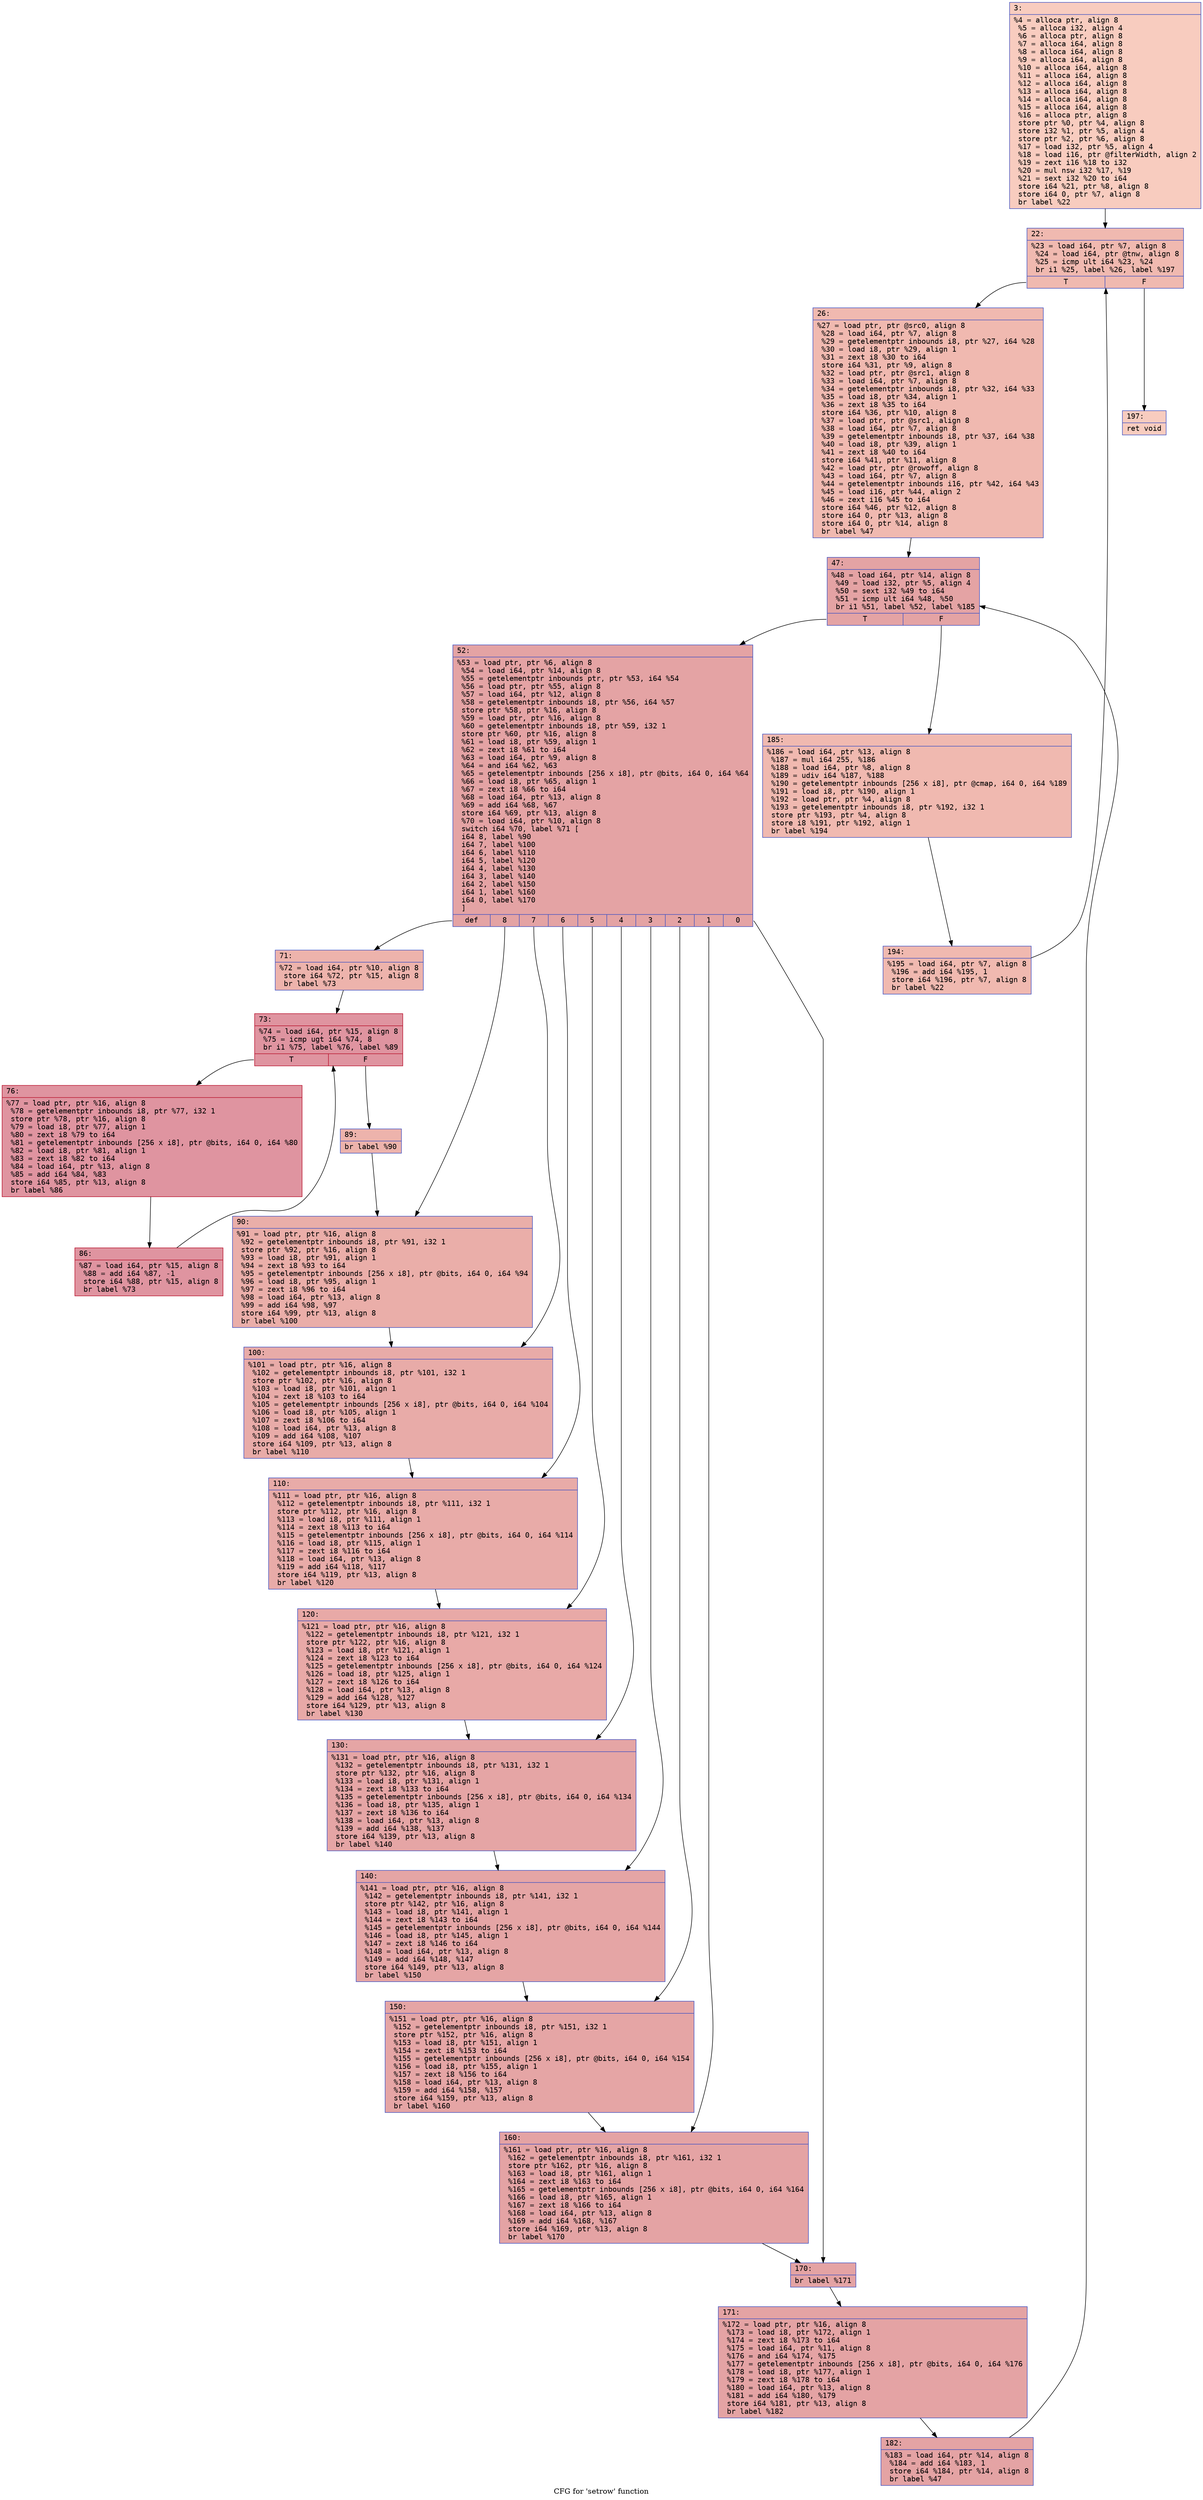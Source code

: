 digraph "CFG for 'setrow' function" {
	label="CFG for 'setrow' function";

	Node0x60000159ed00 [shape=record,color="#3d50c3ff", style=filled, fillcolor="#f08b6e70" fontname="Courier",label="{3:\l|  %4 = alloca ptr, align 8\l  %5 = alloca i32, align 4\l  %6 = alloca ptr, align 8\l  %7 = alloca i64, align 8\l  %8 = alloca i64, align 8\l  %9 = alloca i64, align 8\l  %10 = alloca i64, align 8\l  %11 = alloca i64, align 8\l  %12 = alloca i64, align 8\l  %13 = alloca i64, align 8\l  %14 = alloca i64, align 8\l  %15 = alloca i64, align 8\l  %16 = alloca ptr, align 8\l  store ptr %0, ptr %4, align 8\l  store i32 %1, ptr %5, align 4\l  store ptr %2, ptr %6, align 8\l  %17 = load i32, ptr %5, align 4\l  %18 = load i16, ptr @filterWidth, align 2\l  %19 = zext i16 %18 to i32\l  %20 = mul nsw i32 %17, %19\l  %21 = sext i32 %20 to i64\l  store i64 %21, ptr %8, align 8\l  store i64 0, ptr %7, align 8\l  br label %22\l}"];
	Node0x60000159ed00 -> Node0x60000159f110[tooltip="3 -> 22\nProbability 100.00%" ];
	Node0x60000159f110 [shape=record,color="#3d50c3ff", style=filled, fillcolor="#de614d70" fontname="Courier",label="{22:\l|  %23 = load i64, ptr %7, align 8\l  %24 = load i64, ptr @tnw, align 8\l  %25 = icmp ult i64 %23, %24\l  br i1 %25, label %26, label %197\l|{<s0>T|<s1>F}}"];
	Node0x60000159f110:s0 -> Node0x60000159f160[tooltip="22 -> 26\nProbability 96.88%" ];
	Node0x60000159f110:s1 -> Node0x60000159f7f0[tooltip="22 -> 197\nProbability 3.12%" ];
	Node0x60000159f160 [shape=record,color="#3d50c3ff", style=filled, fillcolor="#de614d70" fontname="Courier",label="{26:\l|  %27 = load ptr, ptr @src0, align 8\l  %28 = load i64, ptr %7, align 8\l  %29 = getelementptr inbounds i8, ptr %27, i64 %28\l  %30 = load i8, ptr %29, align 1\l  %31 = zext i8 %30 to i64\l  store i64 %31, ptr %9, align 8\l  %32 = load ptr, ptr @src1, align 8\l  %33 = load i64, ptr %7, align 8\l  %34 = getelementptr inbounds i8, ptr %32, i64 %33\l  %35 = load i8, ptr %34, align 1\l  %36 = zext i8 %35 to i64\l  store i64 %36, ptr %10, align 8\l  %37 = load ptr, ptr @src1, align 8\l  %38 = load i64, ptr %7, align 8\l  %39 = getelementptr inbounds i8, ptr %37, i64 %38\l  %40 = load i8, ptr %39, align 1\l  %41 = zext i8 %40 to i64\l  store i64 %41, ptr %11, align 8\l  %42 = load ptr, ptr @rowoff, align 8\l  %43 = load i64, ptr %7, align 8\l  %44 = getelementptr inbounds i16, ptr %42, i64 %43\l  %45 = load i16, ptr %44, align 2\l  %46 = zext i16 %45 to i64\l  store i64 %46, ptr %12, align 8\l  store i64 0, ptr %13, align 8\l  store i64 0, ptr %14, align 8\l  br label %47\l}"];
	Node0x60000159f160 -> Node0x60000159f1b0[tooltip="26 -> 47\nProbability 100.00%" ];
	Node0x60000159f1b0 [shape=record,color="#3d50c3ff", style=filled, fillcolor="#c32e3170" fontname="Courier",label="{47:\l|  %48 = load i64, ptr %14, align 8\l  %49 = load i32, ptr %5, align 4\l  %50 = sext i32 %49 to i64\l  %51 = icmp ult i64 %48, %50\l  br i1 %51, label %52, label %185\l|{<s0>T|<s1>F}}"];
	Node0x60000159f1b0:s0 -> Node0x60000159f200[tooltip="47 -> 52\nProbability 96.88%" ];
	Node0x60000159f1b0:s1 -> Node0x60000159f750[tooltip="47 -> 185\nProbability 3.12%" ];
	Node0x60000159f200 [shape=record,color="#3d50c3ff", style=filled, fillcolor="#c32e3170" fontname="Courier",label="{52:\l|  %53 = load ptr, ptr %6, align 8\l  %54 = load i64, ptr %14, align 8\l  %55 = getelementptr inbounds ptr, ptr %53, i64 %54\l  %56 = load ptr, ptr %55, align 8\l  %57 = load i64, ptr %12, align 8\l  %58 = getelementptr inbounds i8, ptr %56, i64 %57\l  store ptr %58, ptr %16, align 8\l  %59 = load ptr, ptr %16, align 8\l  %60 = getelementptr inbounds i8, ptr %59, i32 1\l  store ptr %60, ptr %16, align 8\l  %61 = load i8, ptr %59, align 1\l  %62 = zext i8 %61 to i64\l  %63 = load i64, ptr %9, align 8\l  %64 = and i64 %62, %63\l  %65 = getelementptr inbounds [256 x i8], ptr @bits, i64 0, i64 %64\l  %66 = load i8, ptr %65, align 1\l  %67 = zext i8 %66 to i64\l  %68 = load i64, ptr %13, align 8\l  %69 = add i64 %68, %67\l  store i64 %69, ptr %13, align 8\l  %70 = load i64, ptr %10, align 8\l  switch i64 %70, label %71 [\l    i64 8, label %90\l    i64 7, label %100\l    i64 6, label %110\l    i64 5, label %120\l    i64 4, label %130\l    i64 3, label %140\l    i64 2, label %150\l    i64 1, label %160\l    i64 0, label %170\l  ]\l|{<s0>def|<s1>8|<s2>7|<s3>6|<s4>5|<s5>4|<s6>3|<s7>2|<s8>1|<s9>0}}"];
	Node0x60000159f200:s0 -> Node0x60000159f250[tooltip="52 -> 71\nProbability 10.00%" ];
	Node0x60000159f200:s1 -> Node0x60000159f3e0[tooltip="52 -> 90\nProbability 10.00%" ];
	Node0x60000159f200:s2 -> Node0x60000159f430[tooltip="52 -> 100\nProbability 10.00%" ];
	Node0x60000159f200:s3 -> Node0x60000159f480[tooltip="52 -> 110\nProbability 10.00%" ];
	Node0x60000159f200:s4 -> Node0x60000159f4d0[tooltip="52 -> 120\nProbability 10.00%" ];
	Node0x60000159f200:s5 -> Node0x60000159f520[tooltip="52 -> 130\nProbability 10.00%" ];
	Node0x60000159f200:s6 -> Node0x60000159f570[tooltip="52 -> 140\nProbability 10.00%" ];
	Node0x60000159f200:s7 -> Node0x60000159f5c0[tooltip="52 -> 150\nProbability 10.00%" ];
	Node0x60000159f200:s8 -> Node0x60000159f610[tooltip="52 -> 160\nProbability 10.00%" ];
	Node0x60000159f200:s9 -> Node0x60000159f660[tooltip="52 -> 170\nProbability 10.00%" ];
	Node0x60000159f250 [shape=record,color="#3d50c3ff", style=filled, fillcolor="#d6524470" fontname="Courier",label="{71:\l|  %72 = load i64, ptr %10, align 8\l  store i64 %72, ptr %15, align 8\l  br label %73\l}"];
	Node0x60000159f250 -> Node0x60000159f2a0[tooltip="71 -> 73\nProbability 100.00%" ];
	Node0x60000159f2a0 [shape=record,color="#b70d28ff", style=filled, fillcolor="#b70d2870" fontname="Courier",label="{73:\l|  %74 = load i64, ptr %15, align 8\l  %75 = icmp ugt i64 %74, 8\l  br i1 %75, label %76, label %89\l|{<s0>T|<s1>F}}"];
	Node0x60000159f2a0:s0 -> Node0x60000159f2f0[tooltip="73 -> 76\nProbability 96.88%" ];
	Node0x60000159f2a0:s1 -> Node0x60000159f390[tooltip="73 -> 89\nProbability 3.12%" ];
	Node0x60000159f2f0 [shape=record,color="#b70d28ff", style=filled, fillcolor="#b70d2870" fontname="Courier",label="{76:\l|  %77 = load ptr, ptr %16, align 8\l  %78 = getelementptr inbounds i8, ptr %77, i32 1\l  store ptr %78, ptr %16, align 8\l  %79 = load i8, ptr %77, align 1\l  %80 = zext i8 %79 to i64\l  %81 = getelementptr inbounds [256 x i8], ptr @bits, i64 0, i64 %80\l  %82 = load i8, ptr %81, align 1\l  %83 = zext i8 %82 to i64\l  %84 = load i64, ptr %13, align 8\l  %85 = add i64 %84, %83\l  store i64 %85, ptr %13, align 8\l  br label %86\l}"];
	Node0x60000159f2f0 -> Node0x60000159f340[tooltip="76 -> 86\nProbability 100.00%" ];
	Node0x60000159f340 [shape=record,color="#b70d28ff", style=filled, fillcolor="#b70d2870" fontname="Courier",label="{86:\l|  %87 = load i64, ptr %15, align 8\l  %88 = add i64 %87, -1\l  store i64 %88, ptr %15, align 8\l  br label %73\l}"];
	Node0x60000159f340 -> Node0x60000159f2a0[tooltip="86 -> 73\nProbability 100.00%" ];
	Node0x60000159f390 [shape=record,color="#3d50c3ff", style=filled, fillcolor="#d6524470" fontname="Courier",label="{89:\l|  br label %90\l}"];
	Node0x60000159f390 -> Node0x60000159f3e0[tooltip="89 -> 90\nProbability 100.00%" ];
	Node0x60000159f3e0 [shape=record,color="#3d50c3ff", style=filled, fillcolor="#d0473d70" fontname="Courier",label="{90:\l|  %91 = load ptr, ptr %16, align 8\l  %92 = getelementptr inbounds i8, ptr %91, i32 1\l  store ptr %92, ptr %16, align 8\l  %93 = load i8, ptr %91, align 1\l  %94 = zext i8 %93 to i64\l  %95 = getelementptr inbounds [256 x i8], ptr @bits, i64 0, i64 %94\l  %96 = load i8, ptr %95, align 1\l  %97 = zext i8 %96 to i64\l  %98 = load i64, ptr %13, align 8\l  %99 = add i64 %98, %97\l  store i64 %99, ptr %13, align 8\l  br label %100\l}"];
	Node0x60000159f3e0 -> Node0x60000159f430[tooltip="90 -> 100\nProbability 100.00%" ];
	Node0x60000159f430 [shape=record,color="#3d50c3ff", style=filled, fillcolor="#cc403a70" fontname="Courier",label="{100:\l|  %101 = load ptr, ptr %16, align 8\l  %102 = getelementptr inbounds i8, ptr %101, i32 1\l  store ptr %102, ptr %16, align 8\l  %103 = load i8, ptr %101, align 1\l  %104 = zext i8 %103 to i64\l  %105 = getelementptr inbounds [256 x i8], ptr @bits, i64 0, i64 %104\l  %106 = load i8, ptr %105, align 1\l  %107 = zext i8 %106 to i64\l  %108 = load i64, ptr %13, align 8\l  %109 = add i64 %108, %107\l  store i64 %109, ptr %13, align 8\l  br label %110\l}"];
	Node0x60000159f430 -> Node0x60000159f480[tooltip="100 -> 110\nProbability 100.00%" ];
	Node0x60000159f480 [shape=record,color="#3d50c3ff", style=filled, fillcolor="#cc403a70" fontname="Courier",label="{110:\l|  %111 = load ptr, ptr %16, align 8\l  %112 = getelementptr inbounds i8, ptr %111, i32 1\l  store ptr %112, ptr %16, align 8\l  %113 = load i8, ptr %111, align 1\l  %114 = zext i8 %113 to i64\l  %115 = getelementptr inbounds [256 x i8], ptr @bits, i64 0, i64 %114\l  %116 = load i8, ptr %115, align 1\l  %117 = zext i8 %116 to i64\l  %118 = load i64, ptr %13, align 8\l  %119 = add i64 %118, %117\l  store i64 %119, ptr %13, align 8\l  br label %120\l}"];
	Node0x60000159f480 -> Node0x60000159f4d0[tooltip="110 -> 120\nProbability 100.00%" ];
	Node0x60000159f4d0 [shape=record,color="#3d50c3ff", style=filled, fillcolor="#ca3b3770" fontname="Courier",label="{120:\l|  %121 = load ptr, ptr %16, align 8\l  %122 = getelementptr inbounds i8, ptr %121, i32 1\l  store ptr %122, ptr %16, align 8\l  %123 = load i8, ptr %121, align 1\l  %124 = zext i8 %123 to i64\l  %125 = getelementptr inbounds [256 x i8], ptr @bits, i64 0, i64 %124\l  %126 = load i8, ptr %125, align 1\l  %127 = zext i8 %126 to i64\l  %128 = load i64, ptr %13, align 8\l  %129 = add i64 %128, %127\l  store i64 %129, ptr %13, align 8\l  br label %130\l}"];
	Node0x60000159f4d0 -> Node0x60000159f520[tooltip="120 -> 130\nProbability 100.00%" ];
	Node0x60000159f520 [shape=record,color="#3d50c3ff", style=filled, fillcolor="#c5333470" fontname="Courier",label="{130:\l|  %131 = load ptr, ptr %16, align 8\l  %132 = getelementptr inbounds i8, ptr %131, i32 1\l  store ptr %132, ptr %16, align 8\l  %133 = load i8, ptr %131, align 1\l  %134 = zext i8 %133 to i64\l  %135 = getelementptr inbounds [256 x i8], ptr @bits, i64 0, i64 %134\l  %136 = load i8, ptr %135, align 1\l  %137 = zext i8 %136 to i64\l  %138 = load i64, ptr %13, align 8\l  %139 = add i64 %138, %137\l  store i64 %139, ptr %13, align 8\l  br label %140\l}"];
	Node0x60000159f520 -> Node0x60000159f570[tooltip="130 -> 140\nProbability 100.00%" ];
	Node0x60000159f570 [shape=record,color="#3d50c3ff", style=filled, fillcolor="#c5333470" fontname="Courier",label="{140:\l|  %141 = load ptr, ptr %16, align 8\l  %142 = getelementptr inbounds i8, ptr %141, i32 1\l  store ptr %142, ptr %16, align 8\l  %143 = load i8, ptr %141, align 1\l  %144 = zext i8 %143 to i64\l  %145 = getelementptr inbounds [256 x i8], ptr @bits, i64 0, i64 %144\l  %146 = load i8, ptr %145, align 1\l  %147 = zext i8 %146 to i64\l  %148 = load i64, ptr %13, align 8\l  %149 = add i64 %148, %147\l  store i64 %149, ptr %13, align 8\l  br label %150\l}"];
	Node0x60000159f570 -> Node0x60000159f5c0[tooltip="140 -> 150\nProbability 100.00%" ];
	Node0x60000159f5c0 [shape=record,color="#3d50c3ff", style=filled, fillcolor="#c5333470" fontname="Courier",label="{150:\l|  %151 = load ptr, ptr %16, align 8\l  %152 = getelementptr inbounds i8, ptr %151, i32 1\l  store ptr %152, ptr %16, align 8\l  %153 = load i8, ptr %151, align 1\l  %154 = zext i8 %153 to i64\l  %155 = getelementptr inbounds [256 x i8], ptr @bits, i64 0, i64 %154\l  %156 = load i8, ptr %155, align 1\l  %157 = zext i8 %156 to i64\l  %158 = load i64, ptr %13, align 8\l  %159 = add i64 %158, %157\l  store i64 %159, ptr %13, align 8\l  br label %160\l}"];
	Node0x60000159f5c0 -> Node0x60000159f610[tooltip="150 -> 160\nProbability 100.00%" ];
	Node0x60000159f610 [shape=record,color="#3d50c3ff", style=filled, fillcolor="#c32e3170" fontname="Courier",label="{160:\l|  %161 = load ptr, ptr %16, align 8\l  %162 = getelementptr inbounds i8, ptr %161, i32 1\l  store ptr %162, ptr %16, align 8\l  %163 = load i8, ptr %161, align 1\l  %164 = zext i8 %163 to i64\l  %165 = getelementptr inbounds [256 x i8], ptr @bits, i64 0, i64 %164\l  %166 = load i8, ptr %165, align 1\l  %167 = zext i8 %166 to i64\l  %168 = load i64, ptr %13, align 8\l  %169 = add i64 %168, %167\l  store i64 %169, ptr %13, align 8\l  br label %170\l}"];
	Node0x60000159f610 -> Node0x60000159f660[tooltip="160 -> 170\nProbability 100.00%" ];
	Node0x60000159f660 [shape=record,color="#3d50c3ff", style=filled, fillcolor="#c32e3170" fontname="Courier",label="{170:\l|  br label %171\l}"];
	Node0x60000159f660 -> Node0x60000159f6b0[tooltip="170 -> 171\nProbability 100.00%" ];
	Node0x60000159f6b0 [shape=record,color="#3d50c3ff", style=filled, fillcolor="#c32e3170" fontname="Courier",label="{171:\l|  %172 = load ptr, ptr %16, align 8\l  %173 = load i8, ptr %172, align 1\l  %174 = zext i8 %173 to i64\l  %175 = load i64, ptr %11, align 8\l  %176 = and i64 %174, %175\l  %177 = getelementptr inbounds [256 x i8], ptr @bits, i64 0, i64 %176\l  %178 = load i8, ptr %177, align 1\l  %179 = zext i8 %178 to i64\l  %180 = load i64, ptr %13, align 8\l  %181 = add i64 %180, %179\l  store i64 %181, ptr %13, align 8\l  br label %182\l}"];
	Node0x60000159f6b0 -> Node0x60000159f700[tooltip="171 -> 182\nProbability 100.00%" ];
	Node0x60000159f700 [shape=record,color="#3d50c3ff", style=filled, fillcolor="#c32e3170" fontname="Courier",label="{182:\l|  %183 = load i64, ptr %14, align 8\l  %184 = add i64 %183, 1\l  store i64 %184, ptr %14, align 8\l  br label %47\l}"];
	Node0x60000159f700 -> Node0x60000159f1b0[tooltip="182 -> 47\nProbability 100.00%" ];
	Node0x60000159f750 [shape=record,color="#3d50c3ff", style=filled, fillcolor="#de614d70" fontname="Courier",label="{185:\l|  %186 = load i64, ptr %13, align 8\l  %187 = mul i64 255, %186\l  %188 = load i64, ptr %8, align 8\l  %189 = udiv i64 %187, %188\l  %190 = getelementptr inbounds [256 x i8], ptr @cmap, i64 0, i64 %189\l  %191 = load i8, ptr %190, align 1\l  %192 = load ptr, ptr %4, align 8\l  %193 = getelementptr inbounds i8, ptr %192, i32 1\l  store ptr %193, ptr %4, align 8\l  store i8 %191, ptr %192, align 1\l  br label %194\l}"];
	Node0x60000159f750 -> Node0x60000159f7a0[tooltip="185 -> 194\nProbability 100.00%" ];
	Node0x60000159f7a0 [shape=record,color="#3d50c3ff", style=filled, fillcolor="#de614d70" fontname="Courier",label="{194:\l|  %195 = load i64, ptr %7, align 8\l  %196 = add i64 %195, 1\l  store i64 %196, ptr %7, align 8\l  br label %22\l}"];
	Node0x60000159f7a0 -> Node0x60000159f110[tooltip="194 -> 22\nProbability 100.00%" ];
	Node0x60000159f7f0 [shape=record,color="#3d50c3ff", style=filled, fillcolor="#f08b6e70" fontname="Courier",label="{197:\l|  ret void\l}"];
}

